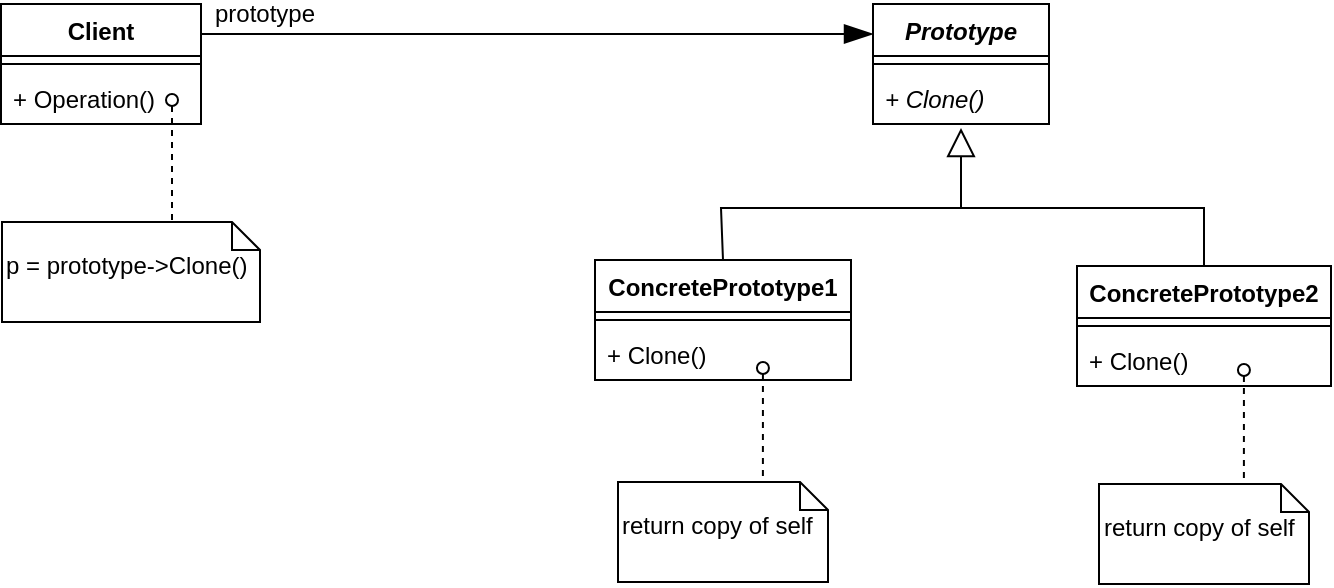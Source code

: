<mxfile version="12.0.0" type="device" pages="1"><diagram id="2ZdMpcEYw8c5IxgVJ9qO" name="Page-1"><mxGraphModel dx="1347" dy="725" grid="1" gridSize="10" guides="1" tooltips="1" connect="1" arrows="1" fold="1" page="1" pageScale="1" pageWidth="1654" pageHeight="1169" math="0" shadow="0"><root><mxCell id="0"/><mxCell id="1" parent="0"/><mxCell id="hR1SySjlGGVD3jN9xQlE-21" value="Prototype" style="swimlane;fontStyle=3;align=center;verticalAlign=top;childLayout=stackLayout;horizontal=1;startSize=26;horizontalStack=0;resizeParent=1;resizeParentMax=0;resizeLast=0;collapsible=1;marginBottom=0;" vertex="1" parent="1"><mxGeometry x="875.5" y="162" width="88" height="60" as="geometry"/></mxCell><mxCell id="hR1SySjlGGVD3jN9xQlE-22" value="" style="line;strokeWidth=1;fillColor=none;align=left;verticalAlign=middle;spacingTop=-1;spacingLeft=3;spacingRight=3;rotatable=0;labelPosition=right;points=[];portConstraint=eastwest;" vertex="1" parent="hR1SySjlGGVD3jN9xQlE-21"><mxGeometry y="26" width="88" height="8" as="geometry"/></mxCell><mxCell id="hR1SySjlGGVD3jN9xQlE-23" value="+ Clone()" style="text;strokeColor=none;fillColor=none;align=left;verticalAlign=top;spacingLeft=4;spacingRight=4;overflow=hidden;rotatable=0;points=[[0,0.5],[1,0.5]];portConstraint=eastwest;fontStyle=2" vertex="1" parent="hR1SySjlGGVD3jN9xQlE-21"><mxGeometry y="34" width="88" height="26" as="geometry"/></mxCell><mxCell id="hR1SySjlGGVD3jN9xQlE-24" value="ConcretePrototype1" style="swimlane;fontStyle=1;align=center;verticalAlign=top;childLayout=stackLayout;horizontal=1;startSize=26;horizontalStack=0;resizeParent=1;resizeParentMax=0;resizeLast=0;collapsible=1;marginBottom=0;" vertex="1" parent="1"><mxGeometry x="736.5" y="290" width="128" height="60" as="geometry"/></mxCell><mxCell id="hR1SySjlGGVD3jN9xQlE-25" value="" style="line;strokeWidth=1;fillColor=none;align=left;verticalAlign=middle;spacingTop=-1;spacingLeft=3;spacingRight=3;rotatable=0;labelPosition=right;points=[];portConstraint=eastwest;" vertex="1" parent="hR1SySjlGGVD3jN9xQlE-24"><mxGeometry y="26" width="128" height="8" as="geometry"/></mxCell><mxCell id="hR1SySjlGGVD3jN9xQlE-26" value="+ Clone()" style="text;strokeColor=none;fillColor=none;align=left;verticalAlign=top;spacingLeft=4;spacingRight=4;overflow=hidden;rotatable=0;points=[[0,0.5],[1,0.5]];portConstraint=eastwest;fontStyle=0" vertex="1" parent="hR1SySjlGGVD3jN9xQlE-24"><mxGeometry y="34" width="128" height="26" as="geometry"/></mxCell><mxCell id="hR1SySjlGGVD3jN9xQlE-43" value="" style="endArrow=block;endFill=0;endSize=12;html=1;exitX=0.5;exitY=0;exitDx=0;exitDy=0;rounded=0;" edge="1" parent="1" source="hR1SySjlGGVD3jN9xQlE-24"><mxGeometry width="160" relative="1" as="geometry"><mxPoint x="1299.5" y="364" as="sourcePoint"/><mxPoint x="919.5" y="224" as="targetPoint"/><Array as="points"><mxPoint x="799.5" y="264"/><mxPoint x="919.5" y="264"/></Array></mxGeometry></mxCell><mxCell id="hR1SySjlGGVD3jN9xQlE-52" style="edgeStyle=orthogonalEdgeStyle;rounded=0;orthogonalLoop=1;jettySize=auto;html=1;exitX=0.5;exitY=0;exitDx=0;exitDy=0;startArrow=none;startFill=0;endArrow=none;endFill=0;" edge="1" parent="1" source="hR1SySjlGGVD3jN9xQlE-48"><mxGeometry relative="1" as="geometry"><mxPoint x="919.5" y="264" as="targetPoint"/><Array as="points"><mxPoint x="1041.5" y="264"/></Array></mxGeometry></mxCell><mxCell id="hR1SySjlGGVD3jN9xQlE-48" value="ConcretePrototype2" style="swimlane;fontStyle=1;align=center;verticalAlign=top;childLayout=stackLayout;horizontal=1;startSize=26;horizontalStack=0;resizeParent=1;resizeParentMax=0;resizeLast=0;collapsible=1;marginBottom=0;" vertex="1" parent="1"><mxGeometry x="977.5" y="293" width="127" height="60" as="geometry"/></mxCell><mxCell id="hR1SySjlGGVD3jN9xQlE-49" value="" style="line;strokeWidth=1;fillColor=none;align=left;verticalAlign=middle;spacingTop=-1;spacingLeft=3;spacingRight=3;rotatable=0;labelPosition=right;points=[];portConstraint=eastwest;" vertex="1" parent="hR1SySjlGGVD3jN9xQlE-48"><mxGeometry y="26" width="127" height="8" as="geometry"/></mxCell><mxCell id="hR1SySjlGGVD3jN9xQlE-50" value="+ Clone()" style="text;strokeColor=none;fillColor=none;align=left;verticalAlign=top;spacingLeft=4;spacingRight=4;overflow=hidden;rotatable=0;points=[[0,0.5],[1,0.5]];portConstraint=eastwest;fontStyle=0" vertex="1" parent="hR1SySjlGGVD3jN9xQlE-48"><mxGeometry y="34" width="127" height="26" as="geometry"/></mxCell><mxCell id="hR1SySjlGGVD3jN9xQlE-73" value="" style="endArrow=none;dashed=1;endFill=0;endSize=12;html=1;startArrow=oval;startFill=0;exitX=0.656;exitY=0.769;exitDx=0;exitDy=0;exitPerimeter=0;entryX=0.69;entryY=0.06;entryDx=0;entryDy=0;entryPerimeter=0;" edge="1" parent="1" source="hR1SySjlGGVD3jN9xQlE-26" target="hR1SySjlGGVD3jN9xQlE-74"><mxGeometry width="160" relative="1" as="geometry"><mxPoint x="740.5" y="494" as="sourcePoint"/><mxPoint x="900.5" y="494" as="targetPoint"/></mxGeometry></mxCell><mxCell id="hR1SySjlGGVD3jN9xQlE-74" value="&lt;br&gt;return copy of self" style="shape=note;whiteSpace=wrap;html=1;size=14;verticalAlign=top;align=left;spacingTop=-6;" vertex="1" parent="1"><mxGeometry x="748" y="401" width="105" height="50" as="geometry"/></mxCell><mxCell id="hR1SySjlGGVD3jN9xQlE-75" value="" style="endArrow=none;dashed=1;endFill=0;endSize=12;html=1;startArrow=oval;startFill=0;exitX=0.656;exitY=0.769;exitDx=0;exitDy=0;exitPerimeter=0;entryX=0.69;entryY=0.06;entryDx=0;entryDy=0;entryPerimeter=0;" edge="1" parent="1" target="hR1SySjlGGVD3jN9xQlE-76"><mxGeometry width="160" relative="1" as="geometry"><mxPoint x="1060.968" y="344.994" as="sourcePoint"/><mxPoint x="1141" y="495" as="targetPoint"/></mxGeometry></mxCell><mxCell id="hR1SySjlGGVD3jN9xQlE-76" value="&lt;br&gt;return copy of self" style="shape=note;whiteSpace=wrap;html=1;size=14;verticalAlign=top;align=left;spacingTop=-6;" vertex="1" parent="1"><mxGeometry x="988.5" y="402" width="105" height="50" as="geometry"/></mxCell><mxCell id="hR1SySjlGGVD3jN9xQlE-77" value="Client" style="swimlane;fontStyle=1;align=center;verticalAlign=top;childLayout=stackLayout;horizontal=1;startSize=26;horizontalStack=0;resizeParent=1;resizeParentMax=0;resizeLast=0;collapsible=1;marginBottom=0;" vertex="1" parent="1"><mxGeometry x="439.5" y="162" width="100" height="60" as="geometry"/></mxCell><mxCell id="hR1SySjlGGVD3jN9xQlE-78" value="" style="line;strokeWidth=1;fillColor=none;align=left;verticalAlign=middle;spacingTop=-1;spacingLeft=3;spacingRight=3;rotatable=0;labelPosition=right;points=[];portConstraint=eastwest;" vertex="1" parent="hR1SySjlGGVD3jN9xQlE-77"><mxGeometry y="26" width="100" height="8" as="geometry"/></mxCell><mxCell id="hR1SySjlGGVD3jN9xQlE-79" value="+ Operation()" style="text;strokeColor=none;fillColor=none;align=left;verticalAlign=top;spacingLeft=4;spacingRight=4;overflow=hidden;rotatable=0;points=[[0,0.5],[1,0.5]];portConstraint=eastwest;fontStyle=0" vertex="1" parent="hR1SySjlGGVD3jN9xQlE-77"><mxGeometry y="34" width="100" height="26" as="geometry"/></mxCell><mxCell id="hR1SySjlGGVD3jN9xQlE-80" value="" style="endArrow=none;dashed=1;endFill=0;endSize=12;html=1;startArrow=oval;startFill=0;" edge="1" parent="1"><mxGeometry width="160" relative="1" as="geometry"><mxPoint x="525" y="210" as="sourcePoint"/><mxPoint x="525" y="270" as="targetPoint"/></mxGeometry></mxCell><mxCell id="hR1SySjlGGVD3jN9xQlE-81" value="&lt;br&gt;p = prototype-&amp;gt;Clone()" style="shape=note;whiteSpace=wrap;html=1;size=14;verticalAlign=top;align=left;spacingTop=-6;" vertex="1" parent="1"><mxGeometry x="440" y="271" width="129" height="50" as="geometry"/></mxCell><mxCell id="hR1SySjlGGVD3jN9xQlE-82" value="" style="endArrow=blockThin;endFill=1;endSize=12;html=1;entryX=0;entryY=0.25;entryDx=0;entryDy=0;" edge="1" parent="1" target="hR1SySjlGGVD3jN9xQlE-21"><mxGeometry width="160" relative="1" as="geometry"><mxPoint x="540" y="177" as="sourcePoint"/><mxPoint x="645.5" y="179" as="targetPoint"/></mxGeometry></mxCell><mxCell id="hR1SySjlGGVD3jN9xQlE-83" value="prototype" style="text;html=1;resizable=0;points=[];align=center;verticalAlign=middle;labelBackgroundColor=#ffffff;" vertex="1" connectable="0" parent="hR1SySjlGGVD3jN9xQlE-82"><mxGeometry x="-0.882" y="1" relative="1" as="geometry"><mxPoint x="11" y="-9" as="offset"/></mxGeometry></mxCell></root></mxGraphModel></diagram></mxfile>